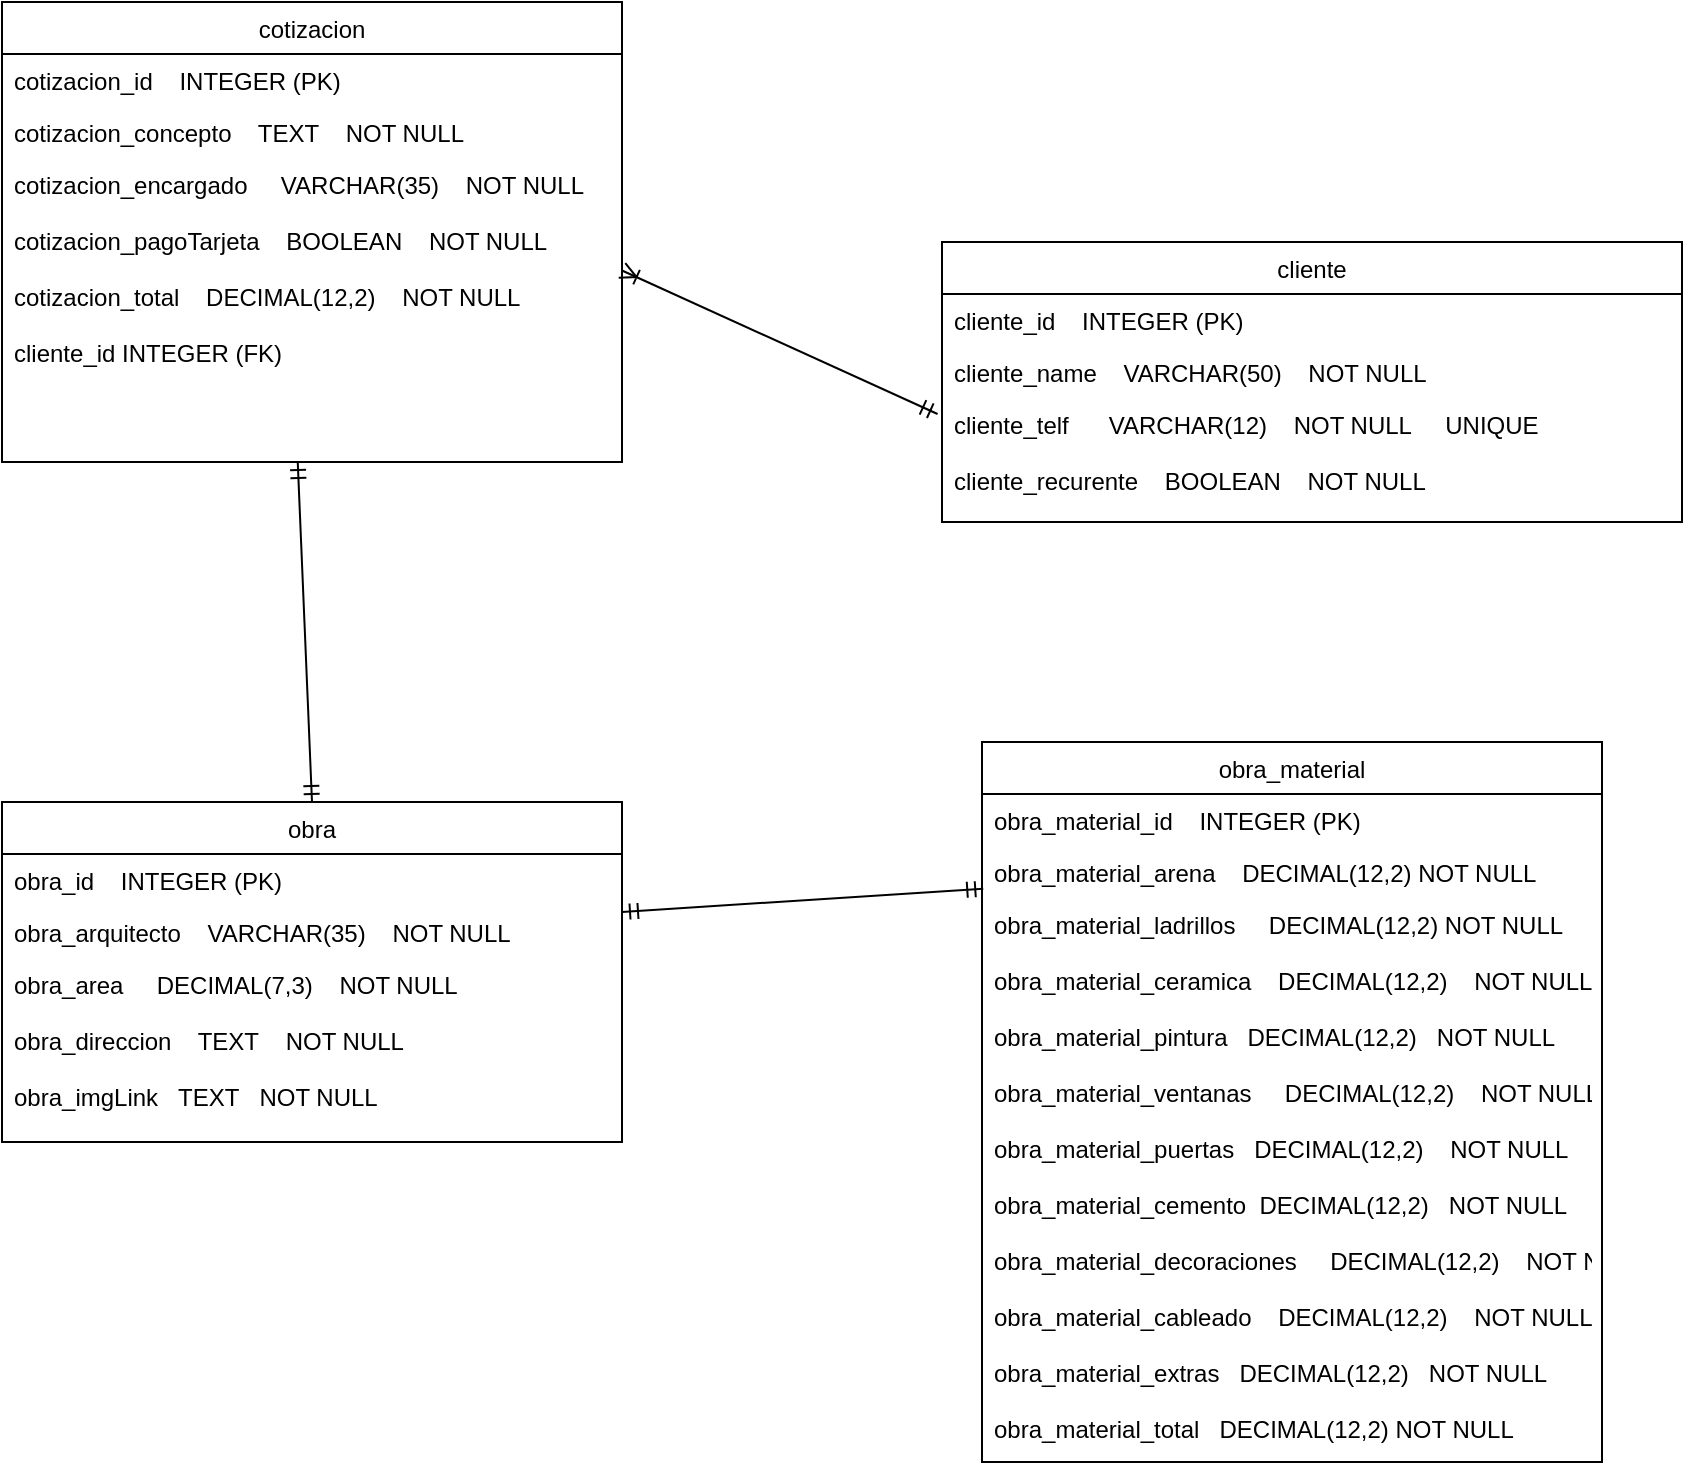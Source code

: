 <mxfile>
    <diagram id="duXvSguw2q8PD_XZzSnz" name="Página-1">
        <mxGraphModel dx="1618" dy="647" grid="1" gridSize="10" guides="1" tooltips="1" connect="1" arrows="1" fold="1" page="1" pageScale="1" pageWidth="827" pageHeight="1169" math="0" shadow="0">
            <root>
                <mxCell id="0"/>
                <mxCell id="1" parent="0"/>
                <mxCell id="2" value="cliente" style="swimlane;fontStyle=0;childLayout=stackLayout;horizontal=1;startSize=26;fillColor=none;horizontalStack=0;resizeParent=1;resizeParentMax=0;resizeLast=0;collapsible=1;marginBottom=0;" parent="1" vertex="1">
                    <mxGeometry x="530" y="240" width="370" height="140" as="geometry"/>
                </mxCell>
                <mxCell id="3" value="cliente_id    INTEGER (PK)" style="text;strokeColor=none;fillColor=none;align=left;verticalAlign=top;spacingLeft=4;spacingRight=4;overflow=hidden;rotatable=0;points=[[0,0.5],[1,0.5]];portConstraint=eastwest;" parent="2" vertex="1">
                    <mxGeometry y="26" width="370" height="26" as="geometry"/>
                </mxCell>
                <mxCell id="4" value="cliente_name    VARCHAR(50)    NOT NULL" style="text;strokeColor=none;fillColor=none;align=left;verticalAlign=top;spacingLeft=4;spacingRight=4;overflow=hidden;rotatable=0;points=[[0,0.5],[1,0.5]];portConstraint=eastwest;" parent="2" vertex="1">
                    <mxGeometry y="52" width="370" height="26" as="geometry"/>
                </mxCell>
                <mxCell id="5" value="cliente_telf      VARCHAR(12)    NOT NULL     UNIQUE&#10;&#10;cliente_recurente    BOOLEAN    NOT NULL&#10;&#10;&#10;" style="text;strokeColor=none;fillColor=none;align=left;verticalAlign=top;spacingLeft=4;spacingRight=4;overflow=hidden;rotatable=0;points=[[0,0.5],[1,0.5]];portConstraint=eastwest;" parent="2" vertex="1">
                    <mxGeometry y="78" width="370" height="62" as="geometry"/>
                </mxCell>
                <mxCell id="19" value="cotizacion" style="swimlane;fontStyle=0;childLayout=stackLayout;horizontal=1;startSize=26;fillColor=none;horizontalStack=0;resizeParent=1;resizeParentMax=0;resizeLast=0;collapsible=1;marginBottom=0;" parent="1" vertex="1">
                    <mxGeometry x="60" y="120" width="310" height="230" as="geometry"/>
                </mxCell>
                <mxCell id="20" value="cotizacion_id    INTEGER (PK)" style="text;strokeColor=none;fillColor=none;align=left;verticalAlign=top;spacingLeft=4;spacingRight=4;overflow=hidden;rotatable=0;points=[[0,0.5],[1,0.5]];portConstraint=eastwest;" parent="19" vertex="1">
                    <mxGeometry y="26" width="310" height="26" as="geometry"/>
                </mxCell>
                <mxCell id="21" value="cotizacion_concepto    TEXT    NOT NULL" style="text;strokeColor=none;fillColor=none;align=left;verticalAlign=top;spacingLeft=4;spacingRight=4;overflow=hidden;rotatable=0;points=[[0,0.5],[1,0.5]];portConstraint=eastwest;" parent="19" vertex="1">
                    <mxGeometry y="52" width="310" height="26" as="geometry"/>
                </mxCell>
                <mxCell id="22" value="cotizacion_encargado     VARCHAR(35)    NOT NULL&#10;&#10;cotizacion_pagoTarjeta    BOOLEAN    NOT NULL&#10;&#10;cotizacion_total    DECIMAL(12,2)    NOT NULL&#10;&#10;cliente_id INTEGER (FK)&#10;" style="text;strokeColor=none;fillColor=none;align=left;verticalAlign=top;spacingLeft=4;spacingRight=4;overflow=hidden;rotatable=0;points=[[0,0.5],[1,0.5]];portConstraint=eastwest;" parent="19" vertex="1">
                    <mxGeometry y="78" width="310" height="152" as="geometry"/>
                </mxCell>
                <mxCell id="24" value="obra" style="swimlane;fontStyle=0;childLayout=stackLayout;horizontal=1;startSize=26;fillColor=none;horizontalStack=0;resizeParent=1;resizeParentMax=0;resizeLast=0;collapsible=1;marginBottom=0;" parent="1" vertex="1">
                    <mxGeometry x="60" y="520" width="310" height="170" as="geometry"/>
                </mxCell>
                <mxCell id="25" value="obra_id    INTEGER (PK)    " style="text;strokeColor=none;fillColor=none;align=left;verticalAlign=top;spacingLeft=4;spacingRight=4;overflow=hidden;rotatable=0;points=[[0,0.5],[1,0.5]];portConstraint=eastwest;" parent="24" vertex="1">
                    <mxGeometry y="26" width="310" height="26" as="geometry"/>
                </mxCell>
                <mxCell id="26" value="obra_arquitecto    VARCHAR(35)    NOT NULL" style="text;strokeColor=none;fillColor=none;align=left;verticalAlign=top;spacingLeft=4;spacingRight=4;overflow=hidden;rotatable=0;points=[[0,0.5],[1,0.5]];portConstraint=eastwest;" parent="24" vertex="1">
                    <mxGeometry y="52" width="310" height="26" as="geometry"/>
                </mxCell>
                <mxCell id="27" value="obra_area     DECIMAL(7,3)    NOT NULL&#10;&#10;obra_direccion    TEXT    NOT NULL&#10;&#10;obra_imgLink   TEXT   NOT NULL&#10;&#10;&#10;" style="text;strokeColor=none;fillColor=none;align=left;verticalAlign=top;spacingLeft=4;spacingRight=4;overflow=hidden;rotatable=0;points=[[0,0.5],[1,0.5]];portConstraint=eastwest;" parent="24" vertex="1">
                    <mxGeometry y="78" width="310" height="92" as="geometry"/>
                </mxCell>
                <mxCell id="28" value="obra_material" style="swimlane;fontStyle=0;childLayout=stackLayout;horizontal=1;startSize=26;fillColor=none;horizontalStack=0;resizeParent=1;resizeParentMax=0;resizeLast=0;collapsible=1;marginBottom=0;" parent="1" vertex="1">
                    <mxGeometry x="550" y="490" width="310" height="360" as="geometry"/>
                </mxCell>
                <mxCell id="29" value="obra_material_id    INTEGER (PK)    " style="text;strokeColor=none;fillColor=none;align=left;verticalAlign=top;spacingLeft=4;spacingRight=4;overflow=hidden;rotatable=0;points=[[0,0.5],[1,0.5]];portConstraint=eastwest;" parent="28" vertex="1">
                    <mxGeometry y="26" width="310" height="26" as="geometry"/>
                </mxCell>
                <mxCell id="30" value="obra_material_arena    DECIMAL(12,2) NOT NULL" style="text;strokeColor=none;fillColor=none;align=left;verticalAlign=top;spacingLeft=4;spacingRight=4;overflow=hidden;rotatable=0;points=[[0,0.5],[1,0.5]];portConstraint=eastwest;" parent="28" vertex="1">
                    <mxGeometry y="52" width="310" height="26" as="geometry"/>
                </mxCell>
                <mxCell id="31" value="obra_material_ladrillos     DECIMAL(12,2) NOT NULL&#10;&#10;obra_material_ceramica    DECIMAL(12,2)    NOT NULL&#10;&#10;obra_material_pintura   DECIMAL(12,2)   NOT NULL&#10;&#10;obra_material_ventanas     DECIMAL(12,2)    NOT NULL&#10;&#10;obra_material_puertas   DECIMAL(12,2)    NOT NULL&#10;&#10;obra_material_cemento  DECIMAL(12,2)   NOT NULL&#10;&#10;obra_material_decoraciones     DECIMAL(12,2)    NOT NULL&#10;&#10;obra_material_cableado    DECIMAL(12,2)    NOT NULL&#10;&#10;obra_material_extras   DECIMAL(12,2)   NOT NULL&#10;&#10;obra_material_total   DECIMAL(12,2) NOT NULL&#10;&#10;&#10;&#10;&#10;&#10;" style="text;strokeColor=none;fillColor=none;align=left;verticalAlign=top;spacingLeft=4;spacingRight=4;overflow=hidden;rotatable=0;points=[[0,0.5],[1,0.5]];portConstraint=eastwest;" parent="28" vertex="1">
                    <mxGeometry y="78" width="310" height="282" as="geometry"/>
                </mxCell>
                <mxCell id="35" value="" style="fontSize=12;html=1;endArrow=ERmandOne;startArrow=ERmandOne;entryX=0.5;entryY=0;entryDx=0;entryDy=0;exitX=0.477;exitY=1;exitDx=0;exitDy=0;exitPerimeter=0;" parent="1" source="22" target="24" edge="1">
                    <mxGeometry width="100" height="100" relative="1" as="geometry">
                        <mxPoint x="235" y="380" as="sourcePoint"/>
                        <mxPoint x="520" y="460" as="targetPoint"/>
                    </mxGeometry>
                </mxCell>
                <mxCell id="36" value="" style="fontSize=12;html=1;endArrow=ERmandOne;startArrow=ERmandOne;exitX=0.002;exitY=0.821;exitDx=0;exitDy=0;exitPerimeter=0;" parent="1" source="30" target="26" edge="1">
                    <mxGeometry width="100" height="100" relative="1" as="geometry">
                        <mxPoint x="245.23" y="470.828" as="sourcePoint"/>
                        <mxPoint x="245" y="590" as="targetPoint"/>
                    </mxGeometry>
                </mxCell>
                <mxCell id="37" value="" style="fontSize=12;html=1;endArrow=ERoneToMany;startArrow=ERmandOne;exitX=-0.006;exitY=0.129;exitDx=0;exitDy=0;entryX=1;entryY=0.37;entryDx=0;entryDy=0;entryPerimeter=0;exitPerimeter=0;" parent="1" source="5" target="22" edge="1">
                    <mxGeometry width="100" height="100" relative="1" as="geometry">
                        <mxPoint x="364" y="490" as="sourcePoint"/>
                        <mxPoint x="464" y="390" as="targetPoint"/>
                    </mxGeometry>
                </mxCell>
            </root>
        </mxGraphModel>
    </diagram>
</mxfile>